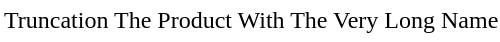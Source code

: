 <mxfile version="21.7.5" type="device">
  <diagram name="Page-1" id="5IFj5sms5ILJR-mnW-l9">
    <mxGraphModel dx="1418" dy="948" grid="1" gridSize="10" guides="1" tooltips="1" connect="1" arrows="1" fold="1" page="1" pageScale="1" pageWidth="1169" pageHeight="827" math="0" shadow="0">
      <root>
        <mxCell id="0" />
        <mxCell id="1" parent="0" />
        <mxCell id="E7NMxFnJoZoT2TMlVYDZ-1" value="Truncation The Product With The Very Long Name" style="text;strokeColor=none;fillColor=none;align=left;fontFamily=Verdana;verticalAlign=middle;rounded=0;fontSize=12;labelBackgroundColor=#ffffff;html=1;" vertex="1" parent="1">
          <mxGeometry x="30" y="335" width="220" height="20" as="geometry" />
        </mxCell>
      </root>
    </mxGraphModel>
  </diagram>
</mxfile>
